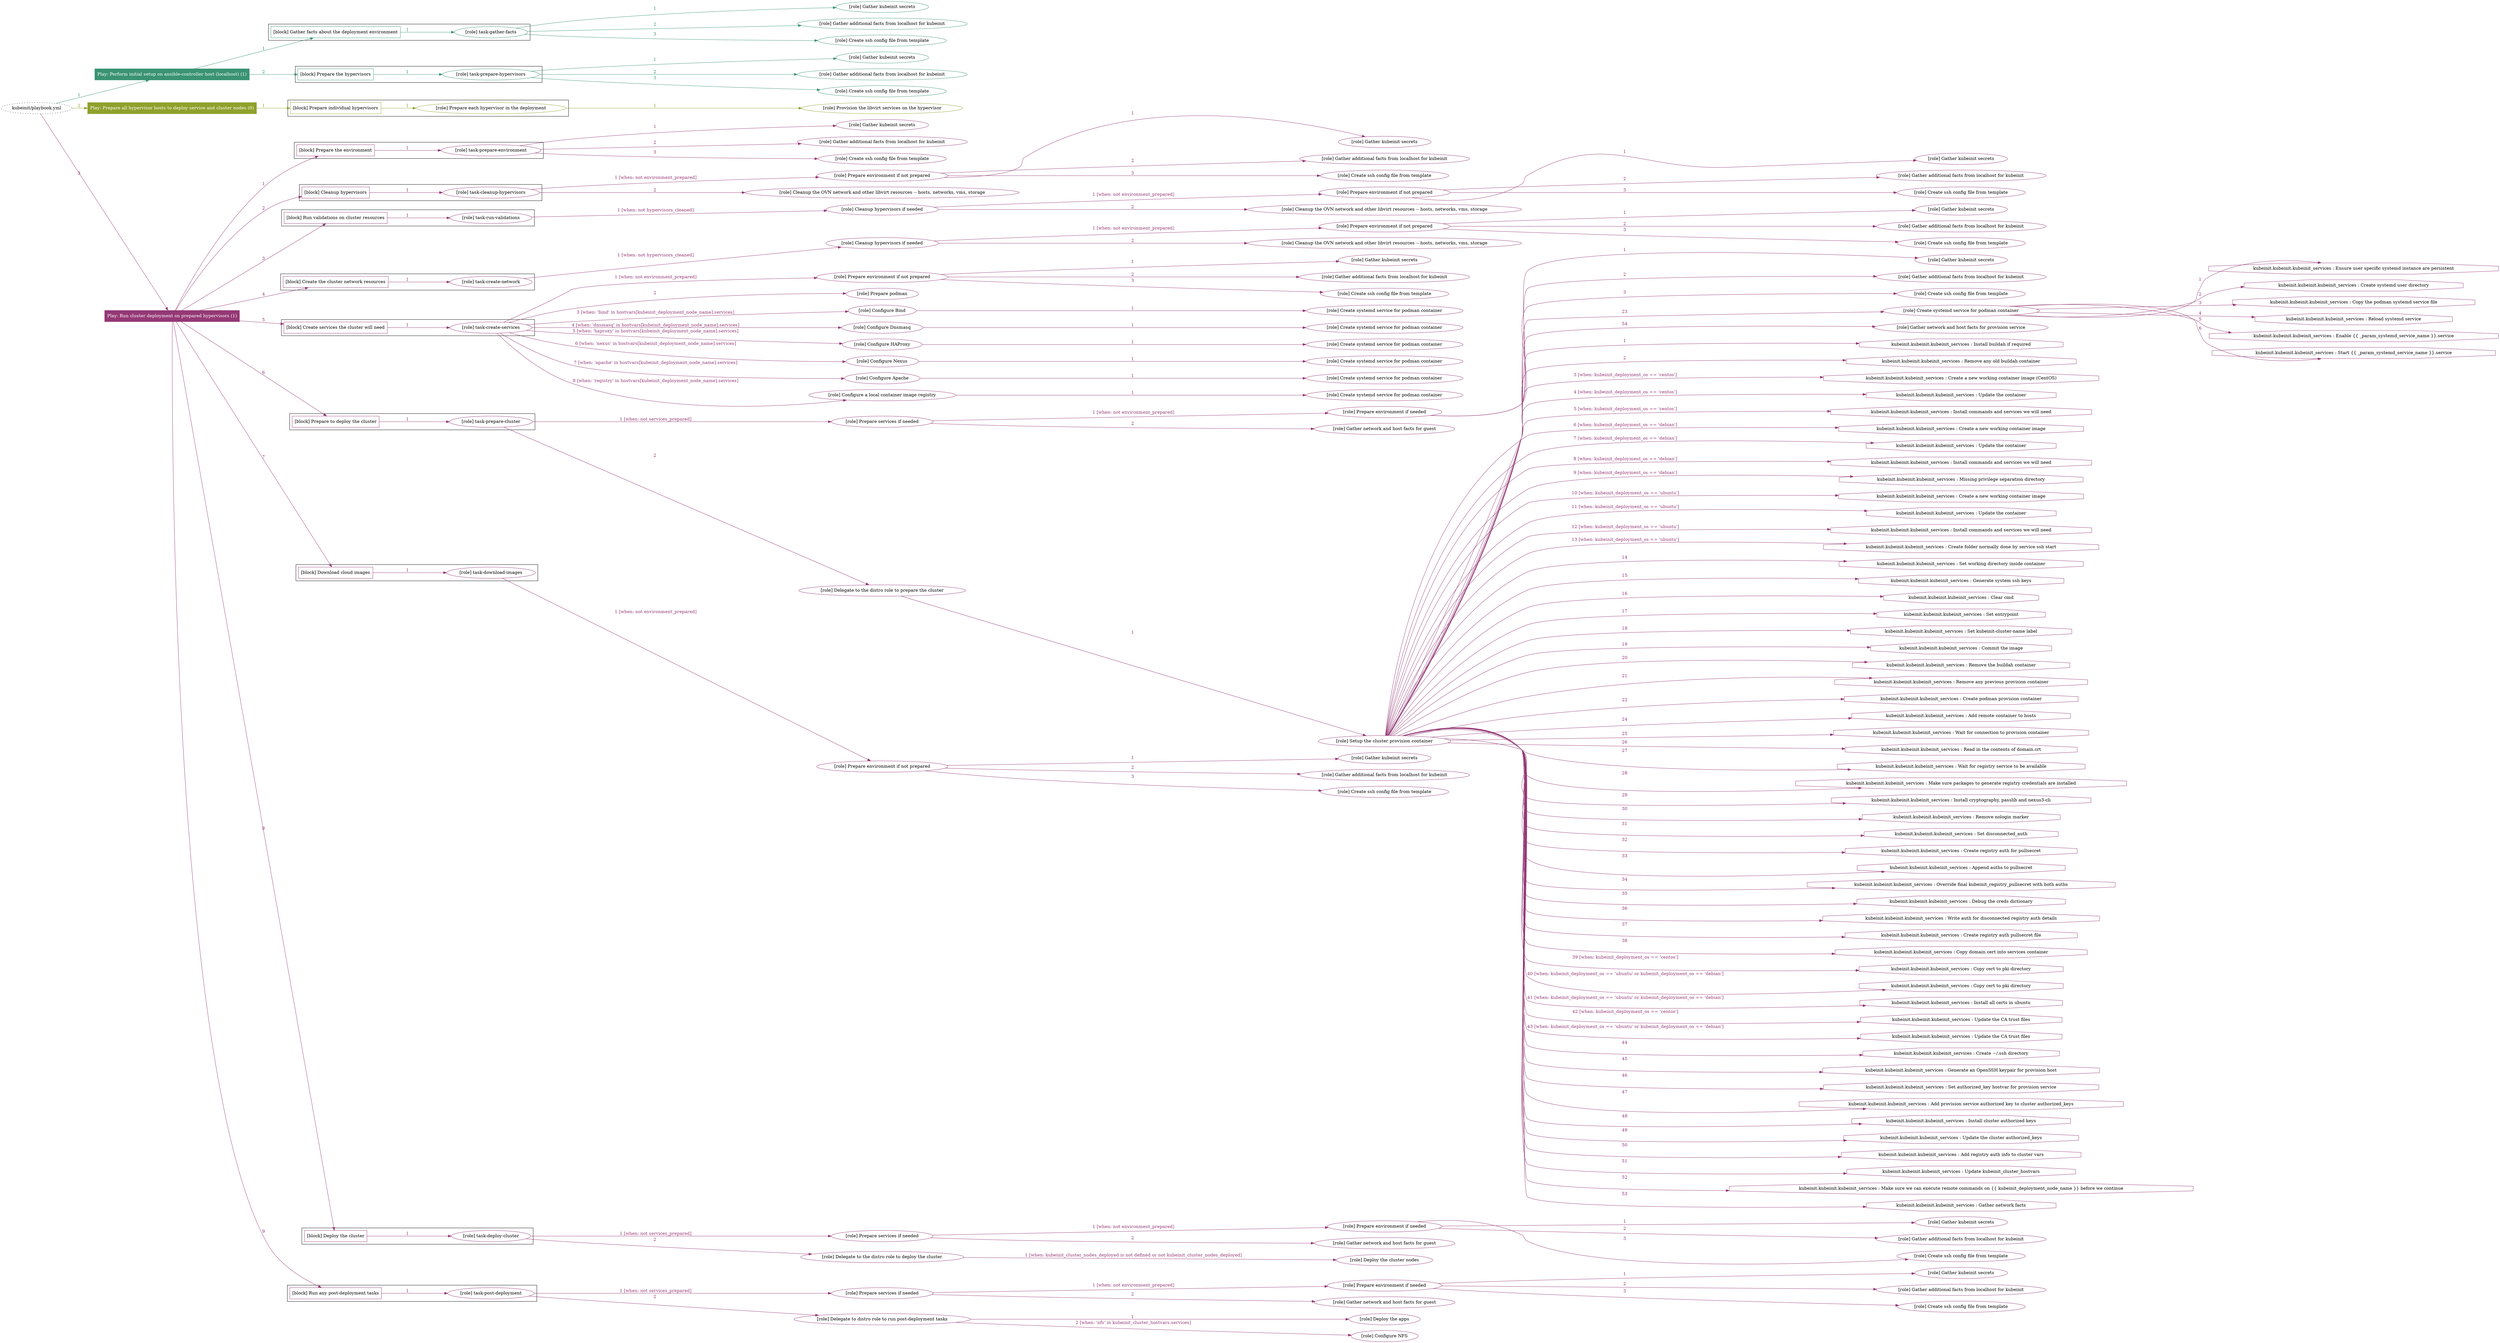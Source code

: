 digraph {
	graph [concentrate=true ordering=in rankdir=LR ratio=fill]
	edge [esep=5 sep=10]
	"kubeinit/playbook.yml" [id=root_node style=dotted]
	play_3bf5fd77 [label="Play: Perform initial setup on ansible-controller host (localhost) (1)" color="#399372" fontcolor="#ffffff" id=play_3bf5fd77 shape=box style=filled tooltip=localhost]
	"kubeinit/playbook.yml" -> play_3bf5fd77 [label="1 " color="#399372" fontcolor="#399372" id=edge_27bb0e26 labeltooltip="1 " tooltip="1 "]
	subgraph "Gather kubeinit secrets" {
		role_91c1e50b [label="[role] Gather kubeinit secrets" color="#399372" id=role_91c1e50b tooltip="Gather kubeinit secrets"]
	}
	subgraph "Gather additional facts from localhost for kubeinit" {
		role_5446f515 [label="[role] Gather additional facts from localhost for kubeinit" color="#399372" id=role_5446f515 tooltip="Gather additional facts from localhost for kubeinit"]
	}
	subgraph "Create ssh config file from template" {
		role_fe1ebdea [label="[role] Create ssh config file from template" color="#399372" id=role_fe1ebdea tooltip="Create ssh config file from template"]
	}
	subgraph "task-gather-facts" {
		role_52dbdb42 [label="[role] task-gather-facts" color="#399372" id=role_52dbdb42 tooltip="task-gather-facts"]
		role_52dbdb42 -> role_91c1e50b [label="1 " color="#399372" fontcolor="#399372" id=edge_08072740 labeltooltip="1 " tooltip="1 "]
		role_52dbdb42 -> role_5446f515 [label="2 " color="#399372" fontcolor="#399372" id=edge_4902bef4 labeltooltip="2 " tooltip="2 "]
		role_52dbdb42 -> role_fe1ebdea [label="3 " color="#399372" fontcolor="#399372" id=edge_04cf43dc labeltooltip="3 " tooltip="3 "]
	}
	subgraph "Gather kubeinit secrets" {
		role_1b7f39d4 [label="[role] Gather kubeinit secrets" color="#399372" id=role_1b7f39d4 tooltip="Gather kubeinit secrets"]
	}
	subgraph "Gather additional facts from localhost for kubeinit" {
		role_3254694a [label="[role] Gather additional facts from localhost for kubeinit" color="#399372" id=role_3254694a tooltip="Gather additional facts from localhost for kubeinit"]
	}
	subgraph "Create ssh config file from template" {
		role_a19b0dcd [label="[role] Create ssh config file from template" color="#399372" id=role_a19b0dcd tooltip="Create ssh config file from template"]
	}
	subgraph "task-prepare-hypervisors" {
		role_74b0f44a [label="[role] task-prepare-hypervisors" color="#399372" id=role_74b0f44a tooltip="task-prepare-hypervisors"]
		role_74b0f44a -> role_1b7f39d4 [label="1 " color="#399372" fontcolor="#399372" id=edge_01296300 labeltooltip="1 " tooltip="1 "]
		role_74b0f44a -> role_3254694a [label="2 " color="#399372" fontcolor="#399372" id=edge_1bfd3cc5 labeltooltip="2 " tooltip="2 "]
		role_74b0f44a -> role_a19b0dcd [label="3 " color="#399372" fontcolor="#399372" id=edge_2a4e3e54 labeltooltip="3 " tooltip="3 "]
	}
	subgraph "Play: Perform initial setup on ansible-controller host (localhost) (1)" {
		play_3bf5fd77 -> block_70af94e9 [label=1 color="#399372" fontcolor="#399372" id=edge_9263f262 labeltooltip=1 tooltip=1]
		subgraph cluster_block_70af94e9 {
			block_70af94e9 [label="[block] Gather facts about the deployment environment" color="#399372" id=block_70af94e9 labeltooltip="Gather facts about the deployment environment" shape=box tooltip="Gather facts about the deployment environment"]
			block_70af94e9 -> role_52dbdb42 [label="1 " color="#399372" fontcolor="#399372" id=edge_df844062 labeltooltip="1 " tooltip="1 "]
		}
		play_3bf5fd77 -> block_e2d8d98a [label=2 color="#399372" fontcolor="#399372" id=edge_8e6581f0 labeltooltip=2 tooltip=2]
		subgraph cluster_block_e2d8d98a {
			block_e2d8d98a [label="[block] Prepare the hypervisors" color="#399372" id=block_e2d8d98a labeltooltip="Prepare the hypervisors" shape=box tooltip="Prepare the hypervisors"]
			block_e2d8d98a -> role_74b0f44a [label="1 " color="#399372" fontcolor="#399372" id=edge_7f3c177e labeltooltip="1 " tooltip="1 "]
		}
	}
	play_8014db4c [label="Play: Prepare all hypervisor hosts to deploy service and cluster nodes (0)" color="#8fa12b" fontcolor="#ffffff" id=play_8014db4c shape=box style=filled tooltip="Play: Prepare all hypervisor hosts to deploy service and cluster nodes (0)"]
	"kubeinit/playbook.yml" -> play_8014db4c [label="2 " color="#8fa12b" fontcolor="#8fa12b" id=edge_f9eb0b3d labeltooltip="2 " tooltip="2 "]
	subgraph "Provision the libvirt services on the hypervisor" {
		role_4f12b3c3 [label="[role] Provision the libvirt services on the hypervisor" color="#8fa12b" id=role_4f12b3c3 tooltip="Provision the libvirt services on the hypervisor"]
	}
	subgraph "Prepare each hypervisor in the deployment" {
		role_5c8115d0 [label="[role] Prepare each hypervisor in the deployment" color="#8fa12b" id=role_5c8115d0 tooltip="Prepare each hypervisor in the deployment"]
		role_5c8115d0 -> role_4f12b3c3 [label="1 " color="#8fa12b" fontcolor="#8fa12b" id=edge_bd3c96a5 labeltooltip="1 " tooltip="1 "]
	}
	subgraph "Play: Prepare all hypervisor hosts to deploy service and cluster nodes (0)" {
		play_8014db4c -> block_c833ef62 [label=1 color="#8fa12b" fontcolor="#8fa12b" id=edge_4c694d8b labeltooltip=1 tooltip=1]
		subgraph cluster_block_c833ef62 {
			block_c833ef62 [label="[block] Prepare individual hypervisors" color="#8fa12b" id=block_c833ef62 labeltooltip="Prepare individual hypervisors" shape=box tooltip="Prepare individual hypervisors"]
			block_c833ef62 -> role_5c8115d0 [label="1 " color="#8fa12b" fontcolor="#8fa12b" id=edge_bcd093df labeltooltip="1 " tooltip="1 "]
		}
	}
	play_4aff2b6a [label="Play: Run cluster deployment on prepared hypervisors (1)" color="#943875" fontcolor="#ffffff" id=play_4aff2b6a shape=box style=filled tooltip=localhost]
	"kubeinit/playbook.yml" -> play_4aff2b6a [label="3 " color="#943875" fontcolor="#943875" id=edge_177a3aa5 labeltooltip="3 " tooltip="3 "]
	subgraph "Gather kubeinit secrets" {
		role_1468f7ee [label="[role] Gather kubeinit secrets" color="#943875" id=role_1468f7ee tooltip="Gather kubeinit secrets"]
	}
	subgraph "Gather additional facts from localhost for kubeinit" {
		role_3aa0fa51 [label="[role] Gather additional facts from localhost for kubeinit" color="#943875" id=role_3aa0fa51 tooltip="Gather additional facts from localhost for kubeinit"]
	}
	subgraph "Create ssh config file from template" {
		role_dc168485 [label="[role] Create ssh config file from template" color="#943875" id=role_dc168485 tooltip="Create ssh config file from template"]
	}
	subgraph "task-prepare-environment" {
		role_0c9adddd [label="[role] task-prepare-environment" color="#943875" id=role_0c9adddd tooltip="task-prepare-environment"]
		role_0c9adddd -> role_1468f7ee [label="1 " color="#943875" fontcolor="#943875" id=edge_6563a9f1 labeltooltip="1 " tooltip="1 "]
		role_0c9adddd -> role_3aa0fa51 [label="2 " color="#943875" fontcolor="#943875" id=edge_b9171315 labeltooltip="2 " tooltip="2 "]
		role_0c9adddd -> role_dc168485 [label="3 " color="#943875" fontcolor="#943875" id=edge_02be4466 labeltooltip="3 " tooltip="3 "]
	}
	subgraph "Gather kubeinit secrets" {
		role_1f97ba14 [label="[role] Gather kubeinit secrets" color="#943875" id=role_1f97ba14 tooltip="Gather kubeinit secrets"]
	}
	subgraph "Gather additional facts from localhost for kubeinit" {
		role_7cda3c40 [label="[role] Gather additional facts from localhost for kubeinit" color="#943875" id=role_7cda3c40 tooltip="Gather additional facts from localhost for kubeinit"]
	}
	subgraph "Create ssh config file from template" {
		role_9e86e25f [label="[role] Create ssh config file from template" color="#943875" id=role_9e86e25f tooltip="Create ssh config file from template"]
	}
	subgraph "Prepare environment if not prepared" {
		role_bd4589c6 [label="[role] Prepare environment if not prepared" color="#943875" id=role_bd4589c6 tooltip="Prepare environment if not prepared"]
		role_bd4589c6 -> role_1f97ba14 [label="1 " color="#943875" fontcolor="#943875" id=edge_1d996307 labeltooltip="1 " tooltip="1 "]
		role_bd4589c6 -> role_7cda3c40 [label="2 " color="#943875" fontcolor="#943875" id=edge_2a61a369 labeltooltip="2 " tooltip="2 "]
		role_bd4589c6 -> role_9e86e25f [label="3 " color="#943875" fontcolor="#943875" id=edge_303563b9 labeltooltip="3 " tooltip="3 "]
	}
	subgraph "Cleanup the OVN network and other libvirt resources -- hosts, networks, vms, storage" {
		role_77826101 [label="[role] Cleanup the OVN network and other libvirt resources -- hosts, networks, vms, storage" color="#943875" id=role_77826101 tooltip="Cleanup the OVN network and other libvirt resources -- hosts, networks, vms, storage"]
	}
	subgraph "task-cleanup-hypervisors" {
		role_8334599c [label="[role] task-cleanup-hypervisors" color="#943875" id=role_8334599c tooltip="task-cleanup-hypervisors"]
		role_8334599c -> role_bd4589c6 [label="1 [when: not environment_prepared]" color="#943875" fontcolor="#943875" id=edge_b58d8b34 labeltooltip="1 [when: not environment_prepared]" tooltip="1 [when: not environment_prepared]"]
		role_8334599c -> role_77826101 [label="2 " color="#943875" fontcolor="#943875" id=edge_258da54c labeltooltip="2 " tooltip="2 "]
	}
	subgraph "Gather kubeinit secrets" {
		role_5c6e9b75 [label="[role] Gather kubeinit secrets" color="#943875" id=role_5c6e9b75 tooltip="Gather kubeinit secrets"]
	}
	subgraph "Gather additional facts from localhost for kubeinit" {
		role_56e62aa8 [label="[role] Gather additional facts from localhost for kubeinit" color="#943875" id=role_56e62aa8 tooltip="Gather additional facts from localhost for kubeinit"]
	}
	subgraph "Create ssh config file from template" {
		role_4807c2c5 [label="[role] Create ssh config file from template" color="#943875" id=role_4807c2c5 tooltip="Create ssh config file from template"]
	}
	subgraph "Prepare environment if not prepared" {
		role_1cb0828d [label="[role] Prepare environment if not prepared" color="#943875" id=role_1cb0828d tooltip="Prepare environment if not prepared"]
		role_1cb0828d -> role_5c6e9b75 [label="1 " color="#943875" fontcolor="#943875" id=edge_0203e56b labeltooltip="1 " tooltip="1 "]
		role_1cb0828d -> role_56e62aa8 [label="2 " color="#943875" fontcolor="#943875" id=edge_f392d656 labeltooltip="2 " tooltip="2 "]
		role_1cb0828d -> role_4807c2c5 [label="3 " color="#943875" fontcolor="#943875" id=edge_f5bb5ad8 labeltooltip="3 " tooltip="3 "]
	}
	subgraph "Cleanup the OVN network and other libvirt resources -- hosts, networks, vms, storage" {
		role_187ad6cc [label="[role] Cleanup the OVN network and other libvirt resources -- hosts, networks, vms, storage" color="#943875" id=role_187ad6cc tooltip="Cleanup the OVN network and other libvirt resources -- hosts, networks, vms, storage"]
	}
	subgraph "Cleanup hypervisors if needed" {
		role_ade10392 [label="[role] Cleanup hypervisors if needed" color="#943875" id=role_ade10392 tooltip="Cleanup hypervisors if needed"]
		role_ade10392 -> role_1cb0828d [label="1 [when: not environment_prepared]" color="#943875" fontcolor="#943875" id=edge_e9f007dd labeltooltip="1 [when: not environment_prepared]" tooltip="1 [when: not environment_prepared]"]
		role_ade10392 -> role_187ad6cc [label="2 " color="#943875" fontcolor="#943875" id=edge_33f7dd32 labeltooltip="2 " tooltip="2 "]
	}
	subgraph "task-run-validations" {
		role_96e6cba1 [label="[role] task-run-validations" color="#943875" id=role_96e6cba1 tooltip="task-run-validations"]
		role_96e6cba1 -> role_ade10392 [label="1 [when: not hypervisors_cleaned]" color="#943875" fontcolor="#943875" id=edge_1e4731cc labeltooltip="1 [when: not hypervisors_cleaned]" tooltip="1 [when: not hypervisors_cleaned]"]
	}
	subgraph "Gather kubeinit secrets" {
		role_84917a49 [label="[role] Gather kubeinit secrets" color="#943875" id=role_84917a49 tooltip="Gather kubeinit secrets"]
	}
	subgraph "Gather additional facts from localhost for kubeinit" {
		role_6ca29223 [label="[role] Gather additional facts from localhost for kubeinit" color="#943875" id=role_6ca29223 tooltip="Gather additional facts from localhost for kubeinit"]
	}
	subgraph "Create ssh config file from template" {
		role_dadabfb0 [label="[role] Create ssh config file from template" color="#943875" id=role_dadabfb0 tooltip="Create ssh config file from template"]
	}
	subgraph "Prepare environment if not prepared" {
		role_7044c900 [label="[role] Prepare environment if not prepared" color="#943875" id=role_7044c900 tooltip="Prepare environment if not prepared"]
		role_7044c900 -> role_84917a49 [label="1 " color="#943875" fontcolor="#943875" id=edge_248e3712 labeltooltip="1 " tooltip="1 "]
		role_7044c900 -> role_6ca29223 [label="2 " color="#943875" fontcolor="#943875" id=edge_72ea3599 labeltooltip="2 " tooltip="2 "]
		role_7044c900 -> role_dadabfb0 [label="3 " color="#943875" fontcolor="#943875" id=edge_12daf553 labeltooltip="3 " tooltip="3 "]
	}
	subgraph "Cleanup the OVN network and other libvirt resources -- hosts, networks, vms, storage" {
		role_e45db0ad [label="[role] Cleanup the OVN network and other libvirt resources -- hosts, networks, vms, storage" color="#943875" id=role_e45db0ad tooltip="Cleanup the OVN network and other libvirt resources -- hosts, networks, vms, storage"]
	}
	subgraph "Cleanup hypervisors if needed" {
		role_91b75fb5 [label="[role] Cleanup hypervisors if needed" color="#943875" id=role_91b75fb5 tooltip="Cleanup hypervisors if needed"]
		role_91b75fb5 -> role_7044c900 [label="1 [when: not environment_prepared]" color="#943875" fontcolor="#943875" id=edge_e520bf5e labeltooltip="1 [when: not environment_prepared]" tooltip="1 [when: not environment_prepared]"]
		role_91b75fb5 -> role_e45db0ad [label="2 " color="#943875" fontcolor="#943875" id=edge_fe97c323 labeltooltip="2 " tooltip="2 "]
	}
	subgraph "task-create-network" {
		role_75bc47e3 [label="[role] task-create-network" color="#943875" id=role_75bc47e3 tooltip="task-create-network"]
		role_75bc47e3 -> role_91b75fb5 [label="1 [when: not hypervisors_cleaned]" color="#943875" fontcolor="#943875" id=edge_5e02b2fd labeltooltip="1 [when: not hypervisors_cleaned]" tooltip="1 [when: not hypervisors_cleaned]"]
	}
	subgraph "Gather kubeinit secrets" {
		role_a676966c [label="[role] Gather kubeinit secrets" color="#943875" id=role_a676966c tooltip="Gather kubeinit secrets"]
	}
	subgraph "Gather additional facts from localhost for kubeinit" {
		role_ffbd2150 [label="[role] Gather additional facts from localhost for kubeinit" color="#943875" id=role_ffbd2150 tooltip="Gather additional facts from localhost for kubeinit"]
	}
	subgraph "Create ssh config file from template" {
		role_4d3f9933 [label="[role] Create ssh config file from template" color="#943875" id=role_4d3f9933 tooltip="Create ssh config file from template"]
	}
	subgraph "Prepare environment if not prepared" {
		role_806f6851 [label="[role] Prepare environment if not prepared" color="#943875" id=role_806f6851 tooltip="Prepare environment if not prepared"]
		role_806f6851 -> role_a676966c [label="1 " color="#943875" fontcolor="#943875" id=edge_01a52756 labeltooltip="1 " tooltip="1 "]
		role_806f6851 -> role_ffbd2150 [label="2 " color="#943875" fontcolor="#943875" id=edge_10bf2246 labeltooltip="2 " tooltip="2 "]
		role_806f6851 -> role_4d3f9933 [label="3 " color="#943875" fontcolor="#943875" id=edge_67d98894 labeltooltip="3 " tooltip="3 "]
	}
	subgraph "Prepare podman" {
		role_a2ba8191 [label="[role] Prepare podman" color="#943875" id=role_a2ba8191 tooltip="Prepare podman"]
	}
	subgraph "Create systemd service for podman container" {
		role_aa1d43a2 [label="[role] Create systemd service for podman container" color="#943875" id=role_aa1d43a2 tooltip="Create systemd service for podman container"]
	}
	subgraph "Configure Bind" {
		role_cad5b9a4 [label="[role] Configure Bind" color="#943875" id=role_cad5b9a4 tooltip="Configure Bind"]
		role_cad5b9a4 -> role_aa1d43a2 [label="1 " color="#943875" fontcolor="#943875" id=edge_de382dc8 labeltooltip="1 " tooltip="1 "]
	}
	subgraph "Create systemd service for podman container" {
		role_b45be3a3 [label="[role] Create systemd service for podman container" color="#943875" id=role_b45be3a3 tooltip="Create systemd service for podman container"]
	}
	subgraph "Configure Dnsmasq" {
		role_395f1209 [label="[role] Configure Dnsmasq" color="#943875" id=role_395f1209 tooltip="Configure Dnsmasq"]
		role_395f1209 -> role_b45be3a3 [label="1 " color="#943875" fontcolor="#943875" id=edge_f9c428f8 labeltooltip="1 " tooltip="1 "]
	}
	subgraph "Create systemd service for podman container" {
		role_fd4b7889 [label="[role] Create systemd service for podman container" color="#943875" id=role_fd4b7889 tooltip="Create systemd service for podman container"]
	}
	subgraph "Configure HAProxy" {
		role_f78ace12 [label="[role] Configure HAProxy" color="#943875" id=role_f78ace12 tooltip="Configure HAProxy"]
		role_f78ace12 -> role_fd4b7889 [label="1 " color="#943875" fontcolor="#943875" id=edge_8848f8f2 labeltooltip="1 " tooltip="1 "]
	}
	subgraph "Create systemd service for podman container" {
		role_9f8cf1f8 [label="[role] Create systemd service for podman container" color="#943875" id=role_9f8cf1f8 tooltip="Create systemd service for podman container"]
	}
	subgraph "Configure Nexus" {
		role_ceeeb2b9 [label="[role] Configure Nexus" color="#943875" id=role_ceeeb2b9 tooltip="Configure Nexus"]
		role_ceeeb2b9 -> role_9f8cf1f8 [label="1 " color="#943875" fontcolor="#943875" id=edge_621485af labeltooltip="1 " tooltip="1 "]
	}
	subgraph "Create systemd service for podman container" {
		role_55595639 [label="[role] Create systemd service for podman container" color="#943875" id=role_55595639 tooltip="Create systemd service for podman container"]
	}
	subgraph "Configure Apache" {
		role_efe87df7 [label="[role] Configure Apache" color="#943875" id=role_efe87df7 tooltip="Configure Apache"]
		role_efe87df7 -> role_55595639 [label="1 " color="#943875" fontcolor="#943875" id=edge_9bf8ac7e labeltooltip="1 " tooltip="1 "]
	}
	subgraph "Create systemd service for podman container" {
		role_d93a99c1 [label="[role] Create systemd service for podman container" color="#943875" id=role_d93a99c1 tooltip="Create systemd service for podman container"]
	}
	subgraph "Configure a local container image registry" {
		role_a29340af [label="[role] Configure a local container image registry" color="#943875" id=role_a29340af tooltip="Configure a local container image registry"]
		role_a29340af -> role_d93a99c1 [label="1 " color="#943875" fontcolor="#943875" id=edge_23ad7db1 labeltooltip="1 " tooltip="1 "]
	}
	subgraph "task-create-services" {
		role_cf1074f7 [label="[role] task-create-services" color="#943875" id=role_cf1074f7 tooltip="task-create-services"]
		role_cf1074f7 -> role_806f6851 [label="1 [when: not environment_prepared]" color="#943875" fontcolor="#943875" id=edge_8a3f1808 labeltooltip="1 [when: not environment_prepared]" tooltip="1 [when: not environment_prepared]"]
		role_cf1074f7 -> role_a2ba8191 [label="2 " color="#943875" fontcolor="#943875" id=edge_b63d65a2 labeltooltip="2 " tooltip="2 "]
		role_cf1074f7 -> role_cad5b9a4 [label="3 [when: 'bind' in hostvars[kubeinit_deployment_node_name].services]" color="#943875" fontcolor="#943875" id=edge_06401994 labeltooltip="3 [when: 'bind' in hostvars[kubeinit_deployment_node_name].services]" tooltip="3 [when: 'bind' in hostvars[kubeinit_deployment_node_name].services]"]
		role_cf1074f7 -> role_395f1209 [label="4 [when: 'dnsmasq' in hostvars[kubeinit_deployment_node_name].services]" color="#943875" fontcolor="#943875" id=edge_646d6671 labeltooltip="4 [when: 'dnsmasq' in hostvars[kubeinit_deployment_node_name].services]" tooltip="4 [when: 'dnsmasq' in hostvars[kubeinit_deployment_node_name].services]"]
		role_cf1074f7 -> role_f78ace12 [label="5 [when: 'haproxy' in hostvars[kubeinit_deployment_node_name].services]" color="#943875" fontcolor="#943875" id=edge_cefae5be labeltooltip="5 [when: 'haproxy' in hostvars[kubeinit_deployment_node_name].services]" tooltip="5 [when: 'haproxy' in hostvars[kubeinit_deployment_node_name].services]"]
		role_cf1074f7 -> role_ceeeb2b9 [label="6 [when: 'nexus' in hostvars[kubeinit_deployment_node_name].services]" color="#943875" fontcolor="#943875" id=edge_21c217b6 labeltooltip="6 [when: 'nexus' in hostvars[kubeinit_deployment_node_name].services]" tooltip="6 [when: 'nexus' in hostvars[kubeinit_deployment_node_name].services]"]
		role_cf1074f7 -> role_efe87df7 [label="7 [when: 'apache' in hostvars[kubeinit_deployment_node_name].services]" color="#943875" fontcolor="#943875" id=edge_e1a2a9a7 labeltooltip="7 [when: 'apache' in hostvars[kubeinit_deployment_node_name].services]" tooltip="7 [when: 'apache' in hostvars[kubeinit_deployment_node_name].services]"]
		role_cf1074f7 -> role_a29340af [label="8 [when: 'registry' in hostvars[kubeinit_deployment_node_name].services]" color="#943875" fontcolor="#943875" id=edge_cd5588ed labeltooltip="8 [when: 'registry' in hostvars[kubeinit_deployment_node_name].services]" tooltip="8 [when: 'registry' in hostvars[kubeinit_deployment_node_name].services]"]
	}
	subgraph "Gather kubeinit secrets" {
		role_4e489e9c [label="[role] Gather kubeinit secrets" color="#943875" id=role_4e489e9c tooltip="Gather kubeinit secrets"]
	}
	subgraph "Gather additional facts from localhost for kubeinit" {
		role_6ccc5b1e [label="[role] Gather additional facts from localhost for kubeinit" color="#943875" id=role_6ccc5b1e tooltip="Gather additional facts from localhost for kubeinit"]
	}
	subgraph "Create ssh config file from template" {
		role_22e0fd25 [label="[role] Create ssh config file from template" color="#943875" id=role_22e0fd25 tooltip="Create ssh config file from template"]
	}
	subgraph "Prepare environment if needed" {
		role_7090da62 [label="[role] Prepare environment if needed" color="#943875" id=role_7090da62 tooltip="Prepare environment if needed"]
		role_7090da62 -> role_4e489e9c [label="1 " color="#943875" fontcolor="#943875" id=edge_a09485da labeltooltip="1 " tooltip="1 "]
		role_7090da62 -> role_6ccc5b1e [label="2 " color="#943875" fontcolor="#943875" id=edge_83efb3a7 labeltooltip="2 " tooltip="2 "]
		role_7090da62 -> role_22e0fd25 [label="3 " color="#943875" fontcolor="#943875" id=edge_792d7bdd labeltooltip="3 " tooltip="3 "]
	}
	subgraph "Gather network and host facts for guest" {
		role_805be34f [label="[role] Gather network and host facts for guest" color="#943875" id=role_805be34f tooltip="Gather network and host facts for guest"]
	}
	subgraph "Prepare services if needed" {
		role_98d32354 [label="[role] Prepare services if needed" color="#943875" id=role_98d32354 tooltip="Prepare services if needed"]
		role_98d32354 -> role_7090da62 [label="1 [when: not environment_prepared]" color="#943875" fontcolor="#943875" id=edge_fe7bfafd labeltooltip="1 [when: not environment_prepared]" tooltip="1 [when: not environment_prepared]"]
		role_98d32354 -> role_805be34f [label="2 " color="#943875" fontcolor="#943875" id=edge_c7323ccb labeltooltip="2 " tooltip="2 "]
	}
	subgraph "Create systemd service for podman container" {
		role_38af1e11 [label="[role] Create systemd service for podman container" color="#943875" id=role_38af1e11 tooltip="Create systemd service for podman container"]
		task_3d53dfef [label="kubeinit.kubeinit.kubeinit_services : Ensure user specific systemd instance are persistent" color="#943875" id=task_3d53dfef shape=octagon tooltip="kubeinit.kubeinit.kubeinit_services : Ensure user specific systemd instance are persistent"]
		role_38af1e11 -> task_3d53dfef [label="1 " color="#943875" fontcolor="#943875" id=edge_eb0efe44 labeltooltip="1 " tooltip="1 "]
		task_3a73386e [label="kubeinit.kubeinit.kubeinit_services : Create systemd user directory" color="#943875" id=task_3a73386e shape=octagon tooltip="kubeinit.kubeinit.kubeinit_services : Create systemd user directory"]
		role_38af1e11 -> task_3a73386e [label="2 " color="#943875" fontcolor="#943875" id=edge_7ba59833 labeltooltip="2 " tooltip="2 "]
		task_c9d31b85 [label="kubeinit.kubeinit.kubeinit_services : Copy the podman systemd service file" color="#943875" id=task_c9d31b85 shape=octagon tooltip="kubeinit.kubeinit.kubeinit_services : Copy the podman systemd service file"]
		role_38af1e11 -> task_c9d31b85 [label="3 " color="#943875" fontcolor="#943875" id=edge_ef4da8a7 labeltooltip="3 " tooltip="3 "]
		task_35495f3a [label="kubeinit.kubeinit.kubeinit_services : Reload systemd service" color="#943875" id=task_35495f3a shape=octagon tooltip="kubeinit.kubeinit.kubeinit_services : Reload systemd service"]
		role_38af1e11 -> task_35495f3a [label="4 " color="#943875" fontcolor="#943875" id=edge_e016fc68 labeltooltip="4 " tooltip="4 "]
		task_27ad024d [label="kubeinit.kubeinit.kubeinit_services : Enable {{ _param_systemd_service_name }}.service" color="#943875" id=task_27ad024d shape=octagon tooltip="kubeinit.kubeinit.kubeinit_services : Enable {{ _param_systemd_service_name }}.service"]
		role_38af1e11 -> task_27ad024d [label="5 " color="#943875" fontcolor="#943875" id=edge_f20feaa2 labeltooltip="5 " tooltip="5 "]
		task_c9f5d78f [label="kubeinit.kubeinit.kubeinit_services : Start {{ _param_systemd_service_name }}.service" color="#943875" id=task_c9f5d78f shape=octagon tooltip="kubeinit.kubeinit.kubeinit_services : Start {{ _param_systemd_service_name }}.service"]
		role_38af1e11 -> task_c9f5d78f [label="6 " color="#943875" fontcolor="#943875" id=edge_250a9531 labeltooltip="6 " tooltip="6 "]
	}
	subgraph "Gather network and host facts for provision service" {
		role_860f17e5 [label="[role] Gather network and host facts for provision service" color="#943875" id=role_860f17e5 tooltip="Gather network and host facts for provision service"]
	}
	subgraph "Setup the cluster provision container" {
		role_b3d26b79 [label="[role] Setup the cluster provision container" color="#943875" id=role_b3d26b79 tooltip="Setup the cluster provision container"]
		task_a0cb8358 [label="kubeinit.kubeinit.kubeinit_services : Install buildah if required" color="#943875" id=task_a0cb8358 shape=octagon tooltip="kubeinit.kubeinit.kubeinit_services : Install buildah if required"]
		role_b3d26b79 -> task_a0cb8358 [label="1 " color="#943875" fontcolor="#943875" id=edge_3f102082 labeltooltip="1 " tooltip="1 "]
		task_4f7ec749 [label="kubeinit.kubeinit.kubeinit_services : Remove any old buildah container" color="#943875" id=task_4f7ec749 shape=octagon tooltip="kubeinit.kubeinit.kubeinit_services : Remove any old buildah container"]
		role_b3d26b79 -> task_4f7ec749 [label="2 " color="#943875" fontcolor="#943875" id=edge_48c4129f labeltooltip="2 " tooltip="2 "]
		task_01ef5933 [label="kubeinit.kubeinit.kubeinit_services : Create a new working container image (CentOS)" color="#943875" id=task_01ef5933 shape=octagon tooltip="kubeinit.kubeinit.kubeinit_services : Create a new working container image (CentOS)"]
		role_b3d26b79 -> task_01ef5933 [label="3 [when: kubeinit_deployment_os == 'centos']" color="#943875" fontcolor="#943875" id=edge_daf0eb52 labeltooltip="3 [when: kubeinit_deployment_os == 'centos']" tooltip="3 [when: kubeinit_deployment_os == 'centos']"]
		task_8cf9f510 [label="kubeinit.kubeinit.kubeinit_services : Update the container" color="#943875" id=task_8cf9f510 shape=octagon tooltip="kubeinit.kubeinit.kubeinit_services : Update the container"]
		role_b3d26b79 -> task_8cf9f510 [label="4 [when: kubeinit_deployment_os == 'centos']" color="#943875" fontcolor="#943875" id=edge_9ea2e570 labeltooltip="4 [when: kubeinit_deployment_os == 'centos']" tooltip="4 [when: kubeinit_deployment_os == 'centos']"]
		task_79a8379e [label="kubeinit.kubeinit.kubeinit_services : Install commands and services we will need" color="#943875" id=task_79a8379e shape=octagon tooltip="kubeinit.kubeinit.kubeinit_services : Install commands and services we will need"]
		role_b3d26b79 -> task_79a8379e [label="5 [when: kubeinit_deployment_os == 'centos']" color="#943875" fontcolor="#943875" id=edge_411fd43a labeltooltip="5 [when: kubeinit_deployment_os == 'centos']" tooltip="5 [when: kubeinit_deployment_os == 'centos']"]
		task_67f4d5db [label="kubeinit.kubeinit.kubeinit_services : Create a new working container image" color="#943875" id=task_67f4d5db shape=octagon tooltip="kubeinit.kubeinit.kubeinit_services : Create a new working container image"]
		role_b3d26b79 -> task_67f4d5db [label="6 [when: kubeinit_deployment_os == 'debian']" color="#943875" fontcolor="#943875" id=edge_c2ea7f86 labeltooltip="6 [when: kubeinit_deployment_os == 'debian']" tooltip="6 [when: kubeinit_deployment_os == 'debian']"]
		task_d55b2cca [label="kubeinit.kubeinit.kubeinit_services : Update the container" color="#943875" id=task_d55b2cca shape=octagon tooltip="kubeinit.kubeinit.kubeinit_services : Update the container"]
		role_b3d26b79 -> task_d55b2cca [label="7 [when: kubeinit_deployment_os == 'debian']" color="#943875" fontcolor="#943875" id=edge_bece3793 labeltooltip="7 [when: kubeinit_deployment_os == 'debian']" tooltip="7 [when: kubeinit_deployment_os == 'debian']"]
		task_46ca61e4 [label="kubeinit.kubeinit.kubeinit_services : Install commands and services we will need" color="#943875" id=task_46ca61e4 shape=octagon tooltip="kubeinit.kubeinit.kubeinit_services : Install commands and services we will need"]
		role_b3d26b79 -> task_46ca61e4 [label="8 [when: kubeinit_deployment_os == 'debian']" color="#943875" fontcolor="#943875" id=edge_f5a4ba41 labeltooltip="8 [when: kubeinit_deployment_os == 'debian']" tooltip="8 [when: kubeinit_deployment_os == 'debian']"]
		task_1f8b924a [label="kubeinit.kubeinit.kubeinit_services : Missing privilege separation directory" color="#943875" id=task_1f8b924a shape=octagon tooltip="kubeinit.kubeinit.kubeinit_services : Missing privilege separation directory"]
		role_b3d26b79 -> task_1f8b924a [label="9 [when: kubeinit_deployment_os == 'debian']" color="#943875" fontcolor="#943875" id=edge_cceee98a labeltooltip="9 [when: kubeinit_deployment_os == 'debian']" tooltip="9 [when: kubeinit_deployment_os == 'debian']"]
		task_9bf46f36 [label="kubeinit.kubeinit.kubeinit_services : Create a new working container image" color="#943875" id=task_9bf46f36 shape=octagon tooltip="kubeinit.kubeinit.kubeinit_services : Create a new working container image"]
		role_b3d26b79 -> task_9bf46f36 [label="10 [when: kubeinit_deployment_os == 'ubuntu']" color="#943875" fontcolor="#943875" id=edge_ea22e2c5 labeltooltip="10 [when: kubeinit_deployment_os == 'ubuntu']" tooltip="10 [when: kubeinit_deployment_os == 'ubuntu']"]
		task_bbba2a85 [label="kubeinit.kubeinit.kubeinit_services : Update the container" color="#943875" id=task_bbba2a85 shape=octagon tooltip="kubeinit.kubeinit.kubeinit_services : Update the container"]
		role_b3d26b79 -> task_bbba2a85 [label="11 [when: kubeinit_deployment_os == 'ubuntu']" color="#943875" fontcolor="#943875" id=edge_88f1e546 labeltooltip="11 [when: kubeinit_deployment_os == 'ubuntu']" tooltip="11 [when: kubeinit_deployment_os == 'ubuntu']"]
		task_2c2ca0ec [label="kubeinit.kubeinit.kubeinit_services : Install commands and services we will need" color="#943875" id=task_2c2ca0ec shape=octagon tooltip="kubeinit.kubeinit.kubeinit_services : Install commands and services we will need"]
		role_b3d26b79 -> task_2c2ca0ec [label="12 [when: kubeinit_deployment_os == 'ubuntu']" color="#943875" fontcolor="#943875" id=edge_278d3dbf labeltooltip="12 [when: kubeinit_deployment_os == 'ubuntu']" tooltip="12 [when: kubeinit_deployment_os == 'ubuntu']"]
		task_da395b26 [label="kubeinit.kubeinit.kubeinit_services : Create folder normally done by service ssh start" color="#943875" id=task_da395b26 shape=octagon tooltip="kubeinit.kubeinit.kubeinit_services : Create folder normally done by service ssh start"]
		role_b3d26b79 -> task_da395b26 [label="13 [when: kubeinit_deployment_os == 'ubuntu']" color="#943875" fontcolor="#943875" id=edge_4368e8af labeltooltip="13 [when: kubeinit_deployment_os == 'ubuntu']" tooltip="13 [when: kubeinit_deployment_os == 'ubuntu']"]
		task_6a3a3abc [label="kubeinit.kubeinit.kubeinit_services : Set working directory inside container" color="#943875" id=task_6a3a3abc shape=octagon tooltip="kubeinit.kubeinit.kubeinit_services : Set working directory inside container"]
		role_b3d26b79 -> task_6a3a3abc [label="14 " color="#943875" fontcolor="#943875" id=edge_ba3b2a28 labeltooltip="14 " tooltip="14 "]
		task_9113ac45 [label="kubeinit.kubeinit.kubeinit_services : Generate system ssh keys" color="#943875" id=task_9113ac45 shape=octagon tooltip="kubeinit.kubeinit.kubeinit_services : Generate system ssh keys"]
		role_b3d26b79 -> task_9113ac45 [label="15 " color="#943875" fontcolor="#943875" id=edge_86d8a7aa labeltooltip="15 " tooltip="15 "]
		task_1475560e [label="kubeinit.kubeinit.kubeinit_services : Clear cmd" color="#943875" id=task_1475560e shape=octagon tooltip="kubeinit.kubeinit.kubeinit_services : Clear cmd"]
		role_b3d26b79 -> task_1475560e [label="16 " color="#943875" fontcolor="#943875" id=edge_2ae52f6b labeltooltip="16 " tooltip="16 "]
		task_3bac02fb [label="kubeinit.kubeinit.kubeinit_services : Set entrypoint" color="#943875" id=task_3bac02fb shape=octagon tooltip="kubeinit.kubeinit.kubeinit_services : Set entrypoint"]
		role_b3d26b79 -> task_3bac02fb [label="17 " color="#943875" fontcolor="#943875" id=edge_24d99ebb labeltooltip="17 " tooltip="17 "]
		task_77fd8ab7 [label="kubeinit.kubeinit.kubeinit_services : Set kubeinit-cluster-name label" color="#943875" id=task_77fd8ab7 shape=octagon tooltip="kubeinit.kubeinit.kubeinit_services : Set kubeinit-cluster-name label"]
		role_b3d26b79 -> task_77fd8ab7 [label="18 " color="#943875" fontcolor="#943875" id=edge_f432df18 labeltooltip="18 " tooltip="18 "]
		task_40bb66ed [label="kubeinit.kubeinit.kubeinit_services : Commit the image" color="#943875" id=task_40bb66ed shape=octagon tooltip="kubeinit.kubeinit.kubeinit_services : Commit the image"]
		role_b3d26b79 -> task_40bb66ed [label="19 " color="#943875" fontcolor="#943875" id=edge_d38104c5 labeltooltip="19 " tooltip="19 "]
		task_b4f5f657 [label="kubeinit.kubeinit.kubeinit_services : Remove the buildah container" color="#943875" id=task_b4f5f657 shape=octagon tooltip="kubeinit.kubeinit.kubeinit_services : Remove the buildah container"]
		role_b3d26b79 -> task_b4f5f657 [label="20 " color="#943875" fontcolor="#943875" id=edge_3148a8ff labeltooltip="20 " tooltip="20 "]
		task_e3f05c9a [label="kubeinit.kubeinit.kubeinit_services : Remove any previous provision container" color="#943875" id=task_e3f05c9a shape=octagon tooltip="kubeinit.kubeinit.kubeinit_services : Remove any previous provision container"]
		role_b3d26b79 -> task_e3f05c9a [label="21 " color="#943875" fontcolor="#943875" id=edge_6acff04f labeltooltip="21 " tooltip="21 "]
		task_f96f07b3 [label="kubeinit.kubeinit.kubeinit_services : Create podman provision container" color="#943875" id=task_f96f07b3 shape=octagon tooltip="kubeinit.kubeinit.kubeinit_services : Create podman provision container"]
		role_b3d26b79 -> task_f96f07b3 [label="22 " color="#943875" fontcolor="#943875" id=edge_f2ca6901 labeltooltip="22 " tooltip="22 "]
		role_b3d26b79 -> role_38af1e11 [label="23 " color="#943875" fontcolor="#943875" id=edge_bdf9b27d labeltooltip="23 " tooltip="23 "]
		task_68ebc47a [label="kubeinit.kubeinit.kubeinit_services : Add remote container to hosts" color="#943875" id=task_68ebc47a shape=octagon tooltip="kubeinit.kubeinit.kubeinit_services : Add remote container to hosts"]
		role_b3d26b79 -> task_68ebc47a [label="24 " color="#943875" fontcolor="#943875" id=edge_f700ecf5 labeltooltip="24 " tooltip="24 "]
		task_5ef0d7bb [label="kubeinit.kubeinit.kubeinit_services : Wait for connection to provision container" color="#943875" id=task_5ef0d7bb shape=octagon tooltip="kubeinit.kubeinit.kubeinit_services : Wait for connection to provision container"]
		role_b3d26b79 -> task_5ef0d7bb [label="25 " color="#943875" fontcolor="#943875" id=edge_e670bac5 labeltooltip="25 " tooltip="25 "]
		task_39bb3b9b [label="kubeinit.kubeinit.kubeinit_services : Read in the contents of domain.crt" color="#943875" id=task_39bb3b9b shape=octagon tooltip="kubeinit.kubeinit.kubeinit_services : Read in the contents of domain.crt"]
		role_b3d26b79 -> task_39bb3b9b [label="26 " color="#943875" fontcolor="#943875" id=edge_e343e715 labeltooltip="26 " tooltip="26 "]
		task_b5ef294a [label="kubeinit.kubeinit.kubeinit_services : Wait for registry service to be available" color="#943875" id=task_b5ef294a shape=octagon tooltip="kubeinit.kubeinit.kubeinit_services : Wait for registry service to be available"]
		role_b3d26b79 -> task_b5ef294a [label="27 " color="#943875" fontcolor="#943875" id=edge_82f92306 labeltooltip="27 " tooltip="27 "]
		task_21926654 [label="kubeinit.kubeinit.kubeinit_services : Make sure packages to generate registry credentials are installed" color="#943875" id=task_21926654 shape=octagon tooltip="kubeinit.kubeinit.kubeinit_services : Make sure packages to generate registry credentials are installed"]
		role_b3d26b79 -> task_21926654 [label="28 " color="#943875" fontcolor="#943875" id=edge_9ae9ae9e labeltooltip="28 " tooltip="28 "]
		task_189ad9bb [label="kubeinit.kubeinit.kubeinit_services : Install cryptography, passlib and nexus3-cli" color="#943875" id=task_189ad9bb shape=octagon tooltip="kubeinit.kubeinit.kubeinit_services : Install cryptography, passlib and nexus3-cli"]
		role_b3d26b79 -> task_189ad9bb [label="29 " color="#943875" fontcolor="#943875" id=edge_4f0d0c2b labeltooltip="29 " tooltip="29 "]
		task_91af2468 [label="kubeinit.kubeinit.kubeinit_services : Remove nologin marker" color="#943875" id=task_91af2468 shape=octagon tooltip="kubeinit.kubeinit.kubeinit_services : Remove nologin marker"]
		role_b3d26b79 -> task_91af2468 [label="30 " color="#943875" fontcolor="#943875" id=edge_9f452779 labeltooltip="30 " tooltip="30 "]
		task_663df3b2 [label="kubeinit.kubeinit.kubeinit_services : Set disconnected_auth" color="#943875" id=task_663df3b2 shape=octagon tooltip="kubeinit.kubeinit.kubeinit_services : Set disconnected_auth"]
		role_b3d26b79 -> task_663df3b2 [label="31 " color="#943875" fontcolor="#943875" id=edge_55c00084 labeltooltip="31 " tooltip="31 "]
		task_024b516f [label="kubeinit.kubeinit.kubeinit_services : Create registry auth for pullsecret" color="#943875" id=task_024b516f shape=octagon tooltip="kubeinit.kubeinit.kubeinit_services : Create registry auth for pullsecret"]
		role_b3d26b79 -> task_024b516f [label="32 " color="#943875" fontcolor="#943875" id=edge_eb981c3b labeltooltip="32 " tooltip="32 "]
		task_96ee13e6 [label="kubeinit.kubeinit.kubeinit_services : Append auths to pullsecret" color="#943875" id=task_96ee13e6 shape=octagon tooltip="kubeinit.kubeinit.kubeinit_services : Append auths to pullsecret"]
		role_b3d26b79 -> task_96ee13e6 [label="33 " color="#943875" fontcolor="#943875" id=edge_d4750fc2 labeltooltip="33 " tooltip="33 "]
		task_69befc6b [label="kubeinit.kubeinit.kubeinit_services : Override final kubeinit_registry_pullsecret with both auths" color="#943875" id=task_69befc6b shape=octagon tooltip="kubeinit.kubeinit.kubeinit_services : Override final kubeinit_registry_pullsecret with both auths"]
		role_b3d26b79 -> task_69befc6b [label="34 " color="#943875" fontcolor="#943875" id=edge_d5790e32 labeltooltip="34 " tooltip="34 "]
		task_e3bf0d39 [label="kubeinit.kubeinit.kubeinit_services : Debug the creds dictionary" color="#943875" id=task_e3bf0d39 shape=octagon tooltip="kubeinit.kubeinit.kubeinit_services : Debug the creds dictionary"]
		role_b3d26b79 -> task_e3bf0d39 [label="35 " color="#943875" fontcolor="#943875" id=edge_81e8be28 labeltooltip="35 " tooltip="35 "]
		task_7d121fc9 [label="kubeinit.kubeinit.kubeinit_services : Write auth for disconnected registry auth details" color="#943875" id=task_7d121fc9 shape=octagon tooltip="kubeinit.kubeinit.kubeinit_services : Write auth for disconnected registry auth details"]
		role_b3d26b79 -> task_7d121fc9 [label="36 " color="#943875" fontcolor="#943875" id=edge_19fc8671 labeltooltip="36 " tooltip="36 "]
		task_b3db6e58 [label="kubeinit.kubeinit.kubeinit_services : Create registry auth pullsecret file" color="#943875" id=task_b3db6e58 shape=octagon tooltip="kubeinit.kubeinit.kubeinit_services : Create registry auth pullsecret file"]
		role_b3d26b79 -> task_b3db6e58 [label="37 " color="#943875" fontcolor="#943875" id=edge_564074c0 labeltooltip="37 " tooltip="37 "]
		task_2471e15c [label="kubeinit.kubeinit.kubeinit_services : Copy domain cert into services container" color="#943875" id=task_2471e15c shape=octagon tooltip="kubeinit.kubeinit.kubeinit_services : Copy domain cert into services container"]
		role_b3d26b79 -> task_2471e15c [label="38 " color="#943875" fontcolor="#943875" id=edge_56df4846 labeltooltip="38 " tooltip="38 "]
		task_cdfc6f72 [label="kubeinit.kubeinit.kubeinit_services : Copy cert to pki directory" color="#943875" id=task_cdfc6f72 shape=octagon tooltip="kubeinit.kubeinit.kubeinit_services : Copy cert to pki directory"]
		role_b3d26b79 -> task_cdfc6f72 [label="39 [when: kubeinit_deployment_os == 'centos']" color="#943875" fontcolor="#943875" id=edge_81903481 labeltooltip="39 [when: kubeinit_deployment_os == 'centos']" tooltip="39 [when: kubeinit_deployment_os == 'centos']"]
		task_b661e8ea [label="kubeinit.kubeinit.kubeinit_services : Copy cert to pki directory" color="#943875" id=task_b661e8ea shape=octagon tooltip="kubeinit.kubeinit.kubeinit_services : Copy cert to pki directory"]
		role_b3d26b79 -> task_b661e8ea [label="40 [when: kubeinit_deployment_os == 'ubuntu' or kubeinit_deployment_os == 'debian']" color="#943875" fontcolor="#943875" id=edge_9220a77c labeltooltip="40 [when: kubeinit_deployment_os == 'ubuntu' or kubeinit_deployment_os == 'debian']" tooltip="40 [when: kubeinit_deployment_os == 'ubuntu' or kubeinit_deployment_os == 'debian']"]
		task_f663cfd7 [label="kubeinit.kubeinit.kubeinit_services : Install all certs in ubuntu" color="#943875" id=task_f663cfd7 shape=octagon tooltip="kubeinit.kubeinit.kubeinit_services : Install all certs in ubuntu"]
		role_b3d26b79 -> task_f663cfd7 [label="41 [when: kubeinit_deployment_os == 'ubuntu' or kubeinit_deployment_os == 'debian']" color="#943875" fontcolor="#943875" id=edge_80214751 labeltooltip="41 [when: kubeinit_deployment_os == 'ubuntu' or kubeinit_deployment_os == 'debian']" tooltip="41 [when: kubeinit_deployment_os == 'ubuntu' or kubeinit_deployment_os == 'debian']"]
		task_b44677e4 [label="kubeinit.kubeinit.kubeinit_services : Update the CA trust files" color="#943875" id=task_b44677e4 shape=octagon tooltip="kubeinit.kubeinit.kubeinit_services : Update the CA trust files"]
		role_b3d26b79 -> task_b44677e4 [label="42 [when: kubeinit_deployment_os == 'centos']" color="#943875" fontcolor="#943875" id=edge_6374eb04 labeltooltip="42 [when: kubeinit_deployment_os == 'centos']" tooltip="42 [when: kubeinit_deployment_os == 'centos']"]
		task_0cb6ef36 [label="kubeinit.kubeinit.kubeinit_services : Update the CA trust files" color="#943875" id=task_0cb6ef36 shape=octagon tooltip="kubeinit.kubeinit.kubeinit_services : Update the CA trust files"]
		role_b3d26b79 -> task_0cb6ef36 [label="43 [when: kubeinit_deployment_os == 'ubuntu' or kubeinit_deployment_os == 'debian']" color="#943875" fontcolor="#943875" id=edge_e92413a1 labeltooltip="43 [when: kubeinit_deployment_os == 'ubuntu' or kubeinit_deployment_os == 'debian']" tooltip="43 [when: kubeinit_deployment_os == 'ubuntu' or kubeinit_deployment_os == 'debian']"]
		task_fe3e9038 [label="kubeinit.kubeinit.kubeinit_services : Create ~/.ssh directory" color="#943875" id=task_fe3e9038 shape=octagon tooltip="kubeinit.kubeinit.kubeinit_services : Create ~/.ssh directory"]
		role_b3d26b79 -> task_fe3e9038 [label="44 " color="#943875" fontcolor="#943875" id=edge_78869f3b labeltooltip="44 " tooltip="44 "]
		task_19122438 [label="kubeinit.kubeinit.kubeinit_services : Generate an OpenSSH keypair for provision host" color="#943875" id=task_19122438 shape=octagon tooltip="kubeinit.kubeinit.kubeinit_services : Generate an OpenSSH keypair for provision host"]
		role_b3d26b79 -> task_19122438 [label="45 " color="#943875" fontcolor="#943875" id=edge_2135349d labeltooltip="45 " tooltip="45 "]
		task_87aaac4e [label="kubeinit.kubeinit.kubeinit_services : Set authorized_key hostvar for provision service" color="#943875" id=task_87aaac4e shape=octagon tooltip="kubeinit.kubeinit.kubeinit_services : Set authorized_key hostvar for provision service"]
		role_b3d26b79 -> task_87aaac4e [label="46 " color="#943875" fontcolor="#943875" id=edge_41edc00f labeltooltip="46 " tooltip="46 "]
		task_e195081c [label="kubeinit.kubeinit.kubeinit_services : Add provision service authorized key to cluster authorized_keys" color="#943875" id=task_e195081c shape=octagon tooltip="kubeinit.kubeinit.kubeinit_services : Add provision service authorized key to cluster authorized_keys"]
		role_b3d26b79 -> task_e195081c [label="47 " color="#943875" fontcolor="#943875" id=edge_9c3df240 labeltooltip="47 " tooltip="47 "]
		task_4ef98882 [label="kubeinit.kubeinit.kubeinit_services : Install cluster authorized keys" color="#943875" id=task_4ef98882 shape=octagon tooltip="kubeinit.kubeinit.kubeinit_services : Install cluster authorized keys"]
		role_b3d26b79 -> task_4ef98882 [label="48 " color="#943875" fontcolor="#943875" id=edge_6415dbd7 labeltooltip="48 " tooltip="48 "]
		task_a66c62c6 [label="kubeinit.kubeinit.kubeinit_services : Update the cluster authorized_keys" color="#943875" id=task_a66c62c6 shape=octagon tooltip="kubeinit.kubeinit.kubeinit_services : Update the cluster authorized_keys"]
		role_b3d26b79 -> task_a66c62c6 [label="49 " color="#943875" fontcolor="#943875" id=edge_6373f76b labeltooltip="49 " tooltip="49 "]
		task_a7cabbc4 [label="kubeinit.kubeinit.kubeinit_services : Add registry auth info to cluster vars" color="#943875" id=task_a7cabbc4 shape=octagon tooltip="kubeinit.kubeinit.kubeinit_services : Add registry auth info to cluster vars"]
		role_b3d26b79 -> task_a7cabbc4 [label="50 " color="#943875" fontcolor="#943875" id=edge_c973fcb7 labeltooltip="50 " tooltip="50 "]
		task_2fe90b5d [label="kubeinit.kubeinit.kubeinit_services : Update kubeinit_cluster_hostvars" color="#943875" id=task_2fe90b5d shape=octagon tooltip="kubeinit.kubeinit.kubeinit_services : Update kubeinit_cluster_hostvars"]
		role_b3d26b79 -> task_2fe90b5d [label="51 " color="#943875" fontcolor="#943875" id=edge_290ba3e7 labeltooltip="51 " tooltip="51 "]
		task_6bf9b0b6 [label="kubeinit.kubeinit.kubeinit_services : Make sure we can execute remote commands on {{ kubeinit_deployment_node_name }} before we continue" color="#943875" id=task_6bf9b0b6 shape=octagon tooltip="kubeinit.kubeinit.kubeinit_services : Make sure we can execute remote commands on {{ kubeinit_deployment_node_name }} before we continue"]
		role_b3d26b79 -> task_6bf9b0b6 [label="52 " color="#943875" fontcolor="#943875" id=edge_98d7b225 labeltooltip="52 " tooltip="52 "]
		task_7db3f0fe [label="kubeinit.kubeinit.kubeinit_services : Gather network facts" color="#943875" id=task_7db3f0fe shape=octagon tooltip="kubeinit.kubeinit.kubeinit_services : Gather network facts"]
		role_b3d26b79 -> task_7db3f0fe [label="53 " color="#943875" fontcolor="#943875" id=edge_582cdfe0 labeltooltip="53 " tooltip="53 "]
		role_b3d26b79 -> role_860f17e5 [label="54 " color="#943875" fontcolor="#943875" id=edge_a4916db3 labeltooltip="54 " tooltip="54 "]
	}
	subgraph "Delegate to the distro role to prepare the cluster" {
		role_6fccf1f6 [label="[role] Delegate to the distro role to prepare the cluster" color="#943875" id=role_6fccf1f6 tooltip="Delegate to the distro role to prepare the cluster"]
		role_6fccf1f6 -> role_b3d26b79 [label="1 " color="#943875" fontcolor="#943875" id=edge_105f60c6 labeltooltip="1 " tooltip="1 "]
	}
	subgraph "task-prepare-cluster" {
		role_58e1610e [label="[role] task-prepare-cluster" color="#943875" id=role_58e1610e tooltip="task-prepare-cluster"]
		role_58e1610e -> role_98d32354 [label="1 [when: not services_prepared]" color="#943875" fontcolor="#943875" id=edge_8febd319 labeltooltip="1 [when: not services_prepared]" tooltip="1 [when: not services_prepared]"]
		role_58e1610e -> role_6fccf1f6 [label="2 " color="#943875" fontcolor="#943875" id=edge_5a93c883 labeltooltip="2 " tooltip="2 "]
	}
	subgraph "Gather kubeinit secrets" {
		role_4c7bab5b [label="[role] Gather kubeinit secrets" color="#943875" id=role_4c7bab5b tooltip="Gather kubeinit secrets"]
	}
	subgraph "Gather additional facts from localhost for kubeinit" {
		role_d88bb1d2 [label="[role] Gather additional facts from localhost for kubeinit" color="#943875" id=role_d88bb1d2 tooltip="Gather additional facts from localhost for kubeinit"]
	}
	subgraph "Create ssh config file from template" {
		role_81e512c7 [label="[role] Create ssh config file from template" color="#943875" id=role_81e512c7 tooltip="Create ssh config file from template"]
	}
	subgraph "Prepare environment if not prepared" {
		role_6bc35f3e [label="[role] Prepare environment if not prepared" color="#943875" id=role_6bc35f3e tooltip="Prepare environment if not prepared"]
		role_6bc35f3e -> role_4c7bab5b [label="1 " color="#943875" fontcolor="#943875" id=edge_5265ffc0 labeltooltip="1 " tooltip="1 "]
		role_6bc35f3e -> role_d88bb1d2 [label="2 " color="#943875" fontcolor="#943875" id=edge_84a44e7f labeltooltip="2 " tooltip="2 "]
		role_6bc35f3e -> role_81e512c7 [label="3 " color="#943875" fontcolor="#943875" id=edge_79b1de81 labeltooltip="3 " tooltip="3 "]
	}
	subgraph "task-download-images" {
		role_ea3d2bd2 [label="[role] task-download-images" color="#943875" id=role_ea3d2bd2 tooltip="task-download-images"]
		role_ea3d2bd2 -> role_6bc35f3e [label="1 [when: not environment_prepared]" color="#943875" fontcolor="#943875" id=edge_ea767844 labeltooltip="1 [when: not environment_prepared]" tooltip="1 [when: not environment_prepared]"]
	}
	subgraph "Gather kubeinit secrets" {
		role_0bda533f [label="[role] Gather kubeinit secrets" color="#943875" id=role_0bda533f tooltip="Gather kubeinit secrets"]
	}
	subgraph "Gather additional facts from localhost for kubeinit" {
		role_76e15e98 [label="[role] Gather additional facts from localhost for kubeinit" color="#943875" id=role_76e15e98 tooltip="Gather additional facts from localhost for kubeinit"]
	}
	subgraph "Create ssh config file from template" {
		role_8ca7b6cb [label="[role] Create ssh config file from template" color="#943875" id=role_8ca7b6cb tooltip="Create ssh config file from template"]
	}
	subgraph "Prepare environment if needed" {
		role_d578b558 [label="[role] Prepare environment if needed" color="#943875" id=role_d578b558 tooltip="Prepare environment if needed"]
		role_d578b558 -> role_0bda533f [label="1 " color="#943875" fontcolor="#943875" id=edge_5a168cc2 labeltooltip="1 " tooltip="1 "]
		role_d578b558 -> role_76e15e98 [label="2 " color="#943875" fontcolor="#943875" id=edge_9d4ac0f7 labeltooltip="2 " tooltip="2 "]
		role_d578b558 -> role_8ca7b6cb [label="3 " color="#943875" fontcolor="#943875" id=edge_ab8900d2 labeltooltip="3 " tooltip="3 "]
	}
	subgraph "Gather network and host facts for guest" {
		role_1b2270b7 [label="[role] Gather network and host facts for guest" color="#943875" id=role_1b2270b7 tooltip="Gather network and host facts for guest"]
	}
	subgraph "Prepare services if needed" {
		role_00071d2d [label="[role] Prepare services if needed" color="#943875" id=role_00071d2d tooltip="Prepare services if needed"]
		role_00071d2d -> role_d578b558 [label="1 [when: not environment_prepared]" color="#943875" fontcolor="#943875" id=edge_8c4fb345 labeltooltip="1 [when: not environment_prepared]" tooltip="1 [when: not environment_prepared]"]
		role_00071d2d -> role_1b2270b7 [label="2 " color="#943875" fontcolor="#943875" id=edge_8b4115d4 labeltooltip="2 " tooltip="2 "]
	}
	subgraph "Deploy the cluster nodes" {
		role_9da61862 [label="[role] Deploy the cluster nodes" color="#943875" id=role_9da61862 tooltip="Deploy the cluster nodes"]
	}
	subgraph "Delegate to the distro role to deploy the cluster" {
		role_512fc2d6 [label="[role] Delegate to the distro role to deploy the cluster" color="#943875" id=role_512fc2d6 tooltip="Delegate to the distro role to deploy the cluster"]
		role_512fc2d6 -> role_9da61862 [label="1 [when: kubeinit_cluster_nodes_deployed is not defined or not kubeinit_cluster_nodes_deployed]" color="#943875" fontcolor="#943875" id=edge_74b2b35e labeltooltip="1 [when: kubeinit_cluster_nodes_deployed is not defined or not kubeinit_cluster_nodes_deployed]" tooltip="1 [when: kubeinit_cluster_nodes_deployed is not defined or not kubeinit_cluster_nodes_deployed]"]
	}
	subgraph "task-deploy-cluster" {
		role_169be833 [label="[role] task-deploy-cluster" color="#943875" id=role_169be833 tooltip="task-deploy-cluster"]
		role_169be833 -> role_00071d2d [label="1 [when: not services_prepared]" color="#943875" fontcolor="#943875" id=edge_498c2515 labeltooltip="1 [when: not services_prepared]" tooltip="1 [when: not services_prepared]"]
		role_169be833 -> role_512fc2d6 [label="2 " color="#943875" fontcolor="#943875" id=edge_3e5cc38b labeltooltip="2 " tooltip="2 "]
	}
	subgraph "Gather kubeinit secrets" {
		role_68cc838e [label="[role] Gather kubeinit secrets" color="#943875" id=role_68cc838e tooltip="Gather kubeinit secrets"]
	}
	subgraph "Gather additional facts from localhost for kubeinit" {
		role_b1e13010 [label="[role] Gather additional facts from localhost for kubeinit" color="#943875" id=role_b1e13010 tooltip="Gather additional facts from localhost for kubeinit"]
	}
	subgraph "Create ssh config file from template" {
		role_52d7eec1 [label="[role] Create ssh config file from template" color="#943875" id=role_52d7eec1 tooltip="Create ssh config file from template"]
	}
	subgraph "Prepare environment if needed" {
		role_a0caeca2 [label="[role] Prepare environment if needed" color="#943875" id=role_a0caeca2 tooltip="Prepare environment if needed"]
		role_a0caeca2 -> role_68cc838e [label="1 " color="#943875" fontcolor="#943875" id=edge_0c8a1d46 labeltooltip="1 " tooltip="1 "]
		role_a0caeca2 -> role_b1e13010 [label="2 " color="#943875" fontcolor="#943875" id=edge_dfa46258 labeltooltip="2 " tooltip="2 "]
		role_a0caeca2 -> role_52d7eec1 [label="3 " color="#943875" fontcolor="#943875" id=edge_a765f681 labeltooltip="3 " tooltip="3 "]
	}
	subgraph "Gather network and host facts for guest" {
		role_4e6e4bc9 [label="[role] Gather network and host facts for guest" color="#943875" id=role_4e6e4bc9 tooltip="Gather network and host facts for guest"]
	}
	subgraph "Prepare services if needed" {
		role_d0b3defe [label="[role] Prepare services if needed" color="#943875" id=role_d0b3defe tooltip="Prepare services if needed"]
		role_d0b3defe -> role_a0caeca2 [label="1 [when: not environment_prepared]" color="#943875" fontcolor="#943875" id=edge_e3146226 labeltooltip="1 [when: not environment_prepared]" tooltip="1 [when: not environment_prepared]"]
		role_d0b3defe -> role_4e6e4bc9 [label="2 " color="#943875" fontcolor="#943875" id=edge_db8813ff labeltooltip="2 " tooltip="2 "]
	}
	subgraph "Deploy the apps" {
		role_dcdf036a [label="[role] Deploy the apps" color="#943875" id=role_dcdf036a tooltip="Deploy the apps"]
	}
	subgraph "Configure NFS" {
		role_66213aaa [label="[role] Configure NFS" color="#943875" id=role_66213aaa tooltip="Configure NFS"]
	}
	subgraph "Delegate to distro role to run post-deployment tasks" {
		role_f32f3de4 [label="[role] Delegate to distro role to run post-deployment tasks" color="#943875" id=role_f32f3de4 tooltip="Delegate to distro role to run post-deployment tasks"]
		role_f32f3de4 -> role_dcdf036a [label="1 " color="#943875" fontcolor="#943875" id=edge_1dac6ebe labeltooltip="1 " tooltip="1 "]
		role_f32f3de4 -> role_66213aaa [label="2 [when: 'nfs' in kubeinit_cluster_hostvars.services]" color="#943875" fontcolor="#943875" id=edge_2feb81c8 labeltooltip="2 [when: 'nfs' in kubeinit_cluster_hostvars.services]" tooltip="2 [when: 'nfs' in kubeinit_cluster_hostvars.services]"]
	}
	subgraph "task-post-deployment" {
		role_225179ee [label="[role] task-post-deployment" color="#943875" id=role_225179ee tooltip="task-post-deployment"]
		role_225179ee -> role_d0b3defe [label="1 [when: not services_prepared]" color="#943875" fontcolor="#943875" id=edge_2459f1db labeltooltip="1 [when: not services_prepared]" tooltip="1 [when: not services_prepared]"]
		role_225179ee -> role_f32f3de4 [label="2 " color="#943875" fontcolor="#943875" id=edge_2fe45598 labeltooltip="2 " tooltip="2 "]
	}
	subgraph "Play: Run cluster deployment on prepared hypervisors (1)" {
		play_4aff2b6a -> block_9c72f763 [label=1 color="#943875" fontcolor="#943875" id=edge_c394533d labeltooltip=1 tooltip=1]
		subgraph cluster_block_9c72f763 {
			block_9c72f763 [label="[block] Prepare the environment" color="#943875" id=block_9c72f763 labeltooltip="Prepare the environment" shape=box tooltip="Prepare the environment"]
			block_9c72f763 -> role_0c9adddd [label="1 " color="#943875" fontcolor="#943875" id=edge_738e6554 labeltooltip="1 " tooltip="1 "]
		}
		play_4aff2b6a -> block_151c4578 [label=2 color="#943875" fontcolor="#943875" id=edge_f1beb547 labeltooltip=2 tooltip=2]
		subgraph cluster_block_151c4578 {
			block_151c4578 [label="[block] Cleanup hypervisors" color="#943875" id=block_151c4578 labeltooltip="Cleanup hypervisors" shape=box tooltip="Cleanup hypervisors"]
			block_151c4578 -> role_8334599c [label="1 " color="#943875" fontcolor="#943875" id=edge_5da10945 labeltooltip="1 " tooltip="1 "]
		}
		play_4aff2b6a -> block_6039c873 [label=3 color="#943875" fontcolor="#943875" id=edge_bfb1951b labeltooltip=3 tooltip=3]
		subgraph cluster_block_6039c873 {
			block_6039c873 [label="[block] Run validations on cluster resources" color="#943875" id=block_6039c873 labeltooltip="Run validations on cluster resources" shape=box tooltip="Run validations on cluster resources"]
			block_6039c873 -> role_96e6cba1 [label="1 " color="#943875" fontcolor="#943875" id=edge_015736f6 labeltooltip="1 " tooltip="1 "]
		}
		play_4aff2b6a -> block_4104fcae [label=4 color="#943875" fontcolor="#943875" id=edge_bcd6cca7 labeltooltip=4 tooltip=4]
		subgraph cluster_block_4104fcae {
			block_4104fcae [label="[block] Create the cluster network resources" color="#943875" id=block_4104fcae labeltooltip="Create the cluster network resources" shape=box tooltip="Create the cluster network resources"]
			block_4104fcae -> role_75bc47e3 [label="1 " color="#943875" fontcolor="#943875" id=edge_7e251950 labeltooltip="1 " tooltip="1 "]
		}
		play_4aff2b6a -> block_b4c89a23 [label=5 color="#943875" fontcolor="#943875" id=edge_6a63d783 labeltooltip=5 tooltip=5]
		subgraph cluster_block_b4c89a23 {
			block_b4c89a23 [label="[block] Create services the cluster will need" color="#943875" id=block_b4c89a23 labeltooltip="Create services the cluster will need" shape=box tooltip="Create services the cluster will need"]
			block_b4c89a23 -> role_cf1074f7 [label="1 " color="#943875" fontcolor="#943875" id=edge_e5a658b9 labeltooltip="1 " tooltip="1 "]
		}
		play_4aff2b6a -> block_b2d501bd [label=6 color="#943875" fontcolor="#943875" id=edge_932cb3a3 labeltooltip=6 tooltip=6]
		subgraph cluster_block_b2d501bd {
			block_b2d501bd [label="[block] Prepare to deploy the cluster" color="#943875" id=block_b2d501bd labeltooltip="Prepare to deploy the cluster" shape=box tooltip="Prepare to deploy the cluster"]
			block_b2d501bd -> role_58e1610e [label="1 " color="#943875" fontcolor="#943875" id=edge_c1a5b3ac labeltooltip="1 " tooltip="1 "]
		}
		play_4aff2b6a -> block_bd22042f [label=7 color="#943875" fontcolor="#943875" id=edge_03e32c85 labeltooltip=7 tooltip=7]
		subgraph cluster_block_bd22042f {
			block_bd22042f [label="[block] Download cloud images" color="#943875" id=block_bd22042f labeltooltip="Download cloud images" shape=box tooltip="Download cloud images"]
			block_bd22042f -> role_ea3d2bd2 [label="1 " color="#943875" fontcolor="#943875" id=edge_939f802d labeltooltip="1 " tooltip="1 "]
		}
		play_4aff2b6a -> block_502a02a9 [label=8 color="#943875" fontcolor="#943875" id=edge_4b7aae8e labeltooltip=8 tooltip=8]
		subgraph cluster_block_502a02a9 {
			block_502a02a9 [label="[block] Deploy the cluster" color="#943875" id=block_502a02a9 labeltooltip="Deploy the cluster" shape=box tooltip="Deploy the cluster"]
			block_502a02a9 -> role_169be833 [label="1 " color="#943875" fontcolor="#943875" id=edge_d5e93a57 labeltooltip="1 " tooltip="1 "]
		}
		play_4aff2b6a -> block_fcc10ca1 [label=9 color="#943875" fontcolor="#943875" id=edge_622d255d labeltooltip=9 tooltip=9]
		subgraph cluster_block_fcc10ca1 {
			block_fcc10ca1 [label="[block] Run any post-deployment tasks" color="#943875" id=block_fcc10ca1 labeltooltip="Run any post-deployment tasks" shape=box tooltip="Run any post-deployment tasks"]
			block_fcc10ca1 -> role_225179ee [label="1 " color="#943875" fontcolor="#943875" id=edge_7e14d366 labeltooltip="1 " tooltip="1 "]
		}
	}
}
